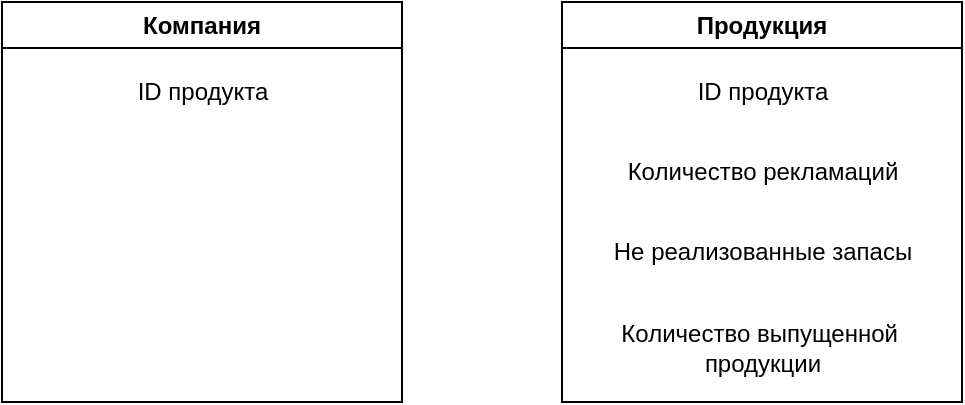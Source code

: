 <mxfile version="24.7.17">
  <diagram name="Страница — 1" id="UBDgASpTmtEg0OKTBGHf">
    <mxGraphModel dx="880" dy="468" grid="1" gridSize="10" guides="1" tooltips="1" connect="1" arrows="1" fold="1" page="1" pageScale="1" pageWidth="827" pageHeight="1169" math="0" shadow="0">
      <root>
        <mxCell id="0" />
        <mxCell id="1" parent="0" />
        <mxCell id="ImvOHI5258spmYm3OSAT-2" value="Компания" style="swimlane;whiteSpace=wrap;html=1;" vertex="1" parent="1">
          <mxGeometry x="90" y="80" width="200" height="200" as="geometry" />
        </mxCell>
        <mxCell id="ImvOHI5258spmYm3OSAT-7" value="ID продукта" style="text;html=1;align=center;verticalAlign=middle;resizable=0;points=[];autosize=1;strokeColor=none;fillColor=none;" vertex="1" parent="ImvOHI5258spmYm3OSAT-2">
          <mxGeometry x="55" y="30" width="90" height="30" as="geometry" />
        </mxCell>
        <mxCell id="ImvOHI5258spmYm3OSAT-3" value="Продукция" style="swimlane;whiteSpace=wrap;html=1;" vertex="1" parent="1">
          <mxGeometry x="370" y="80" width="200" height="200" as="geometry" />
        </mxCell>
        <mxCell id="ImvOHI5258spmYm3OSAT-5" value="Не реализованные запасы" style="text;html=1;align=center;verticalAlign=middle;resizable=0;points=[];autosize=1;strokeColor=none;fillColor=none;" vertex="1" parent="ImvOHI5258spmYm3OSAT-3">
          <mxGeometry x="15" y="110" width="170" height="30" as="geometry" />
        </mxCell>
        <mxCell id="ImvOHI5258spmYm3OSAT-4" value="Количество рекламаций" style="text;html=1;align=center;verticalAlign=middle;resizable=0;points=[];autosize=1;strokeColor=none;fillColor=none;" vertex="1" parent="ImvOHI5258spmYm3OSAT-3">
          <mxGeometry x="20" y="70" width="160" height="30" as="geometry" />
        </mxCell>
        <mxCell id="ImvOHI5258spmYm3OSAT-8" value="ID продукта" style="text;html=1;align=center;verticalAlign=middle;resizable=0;points=[];autosize=1;strokeColor=none;fillColor=none;" vertex="1" parent="ImvOHI5258spmYm3OSAT-3">
          <mxGeometry x="55" y="30" width="90" height="30" as="geometry" />
        </mxCell>
        <mxCell id="ImvOHI5258spmYm3OSAT-6" value="Количество выпущенной&amp;nbsp;&lt;div&gt;продукции&lt;/div&gt;" style="text;html=1;align=center;verticalAlign=middle;resizable=0;points=[];autosize=1;strokeColor=none;fillColor=none;" vertex="1" parent="1">
          <mxGeometry x="385" y="233" width="170" height="40" as="geometry" />
        </mxCell>
      </root>
    </mxGraphModel>
  </diagram>
</mxfile>
